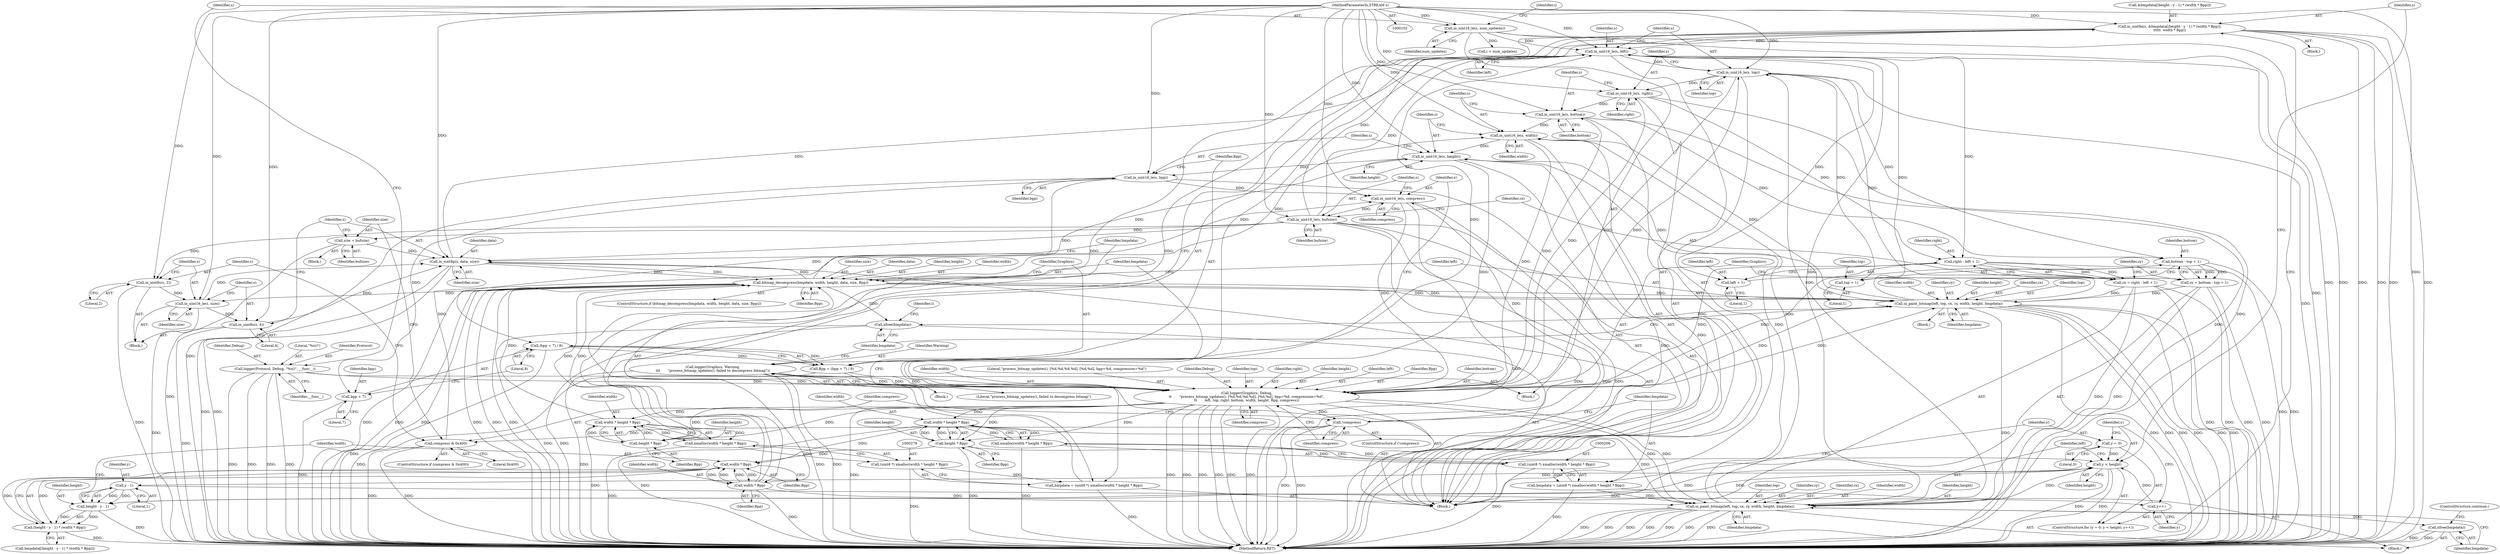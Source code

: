 digraph "1_rdesktop_4dca546d04321a610c1835010b5dad85163b65e1_7@array" {
"1000225" [label="(Call,in_uint8a(s, &bmpdata[(height - y - 1) * (width * Bpp)],\n\t\t\t\t\t  width * Bpp))"];
"1000171" [label="(Call,in_uint16_le(s, bufsize))"];
"1000168" [label="(Call,in_uint16_le(s, compress))"];
"1000158" [label="(Call,in_uint16_le(s, bpp))"];
"1000155" [label="(Call,in_uint16_le(s, height))"];
"1000152" [label="(Call,in_uint16_le(s, width))"];
"1000149" [label="(Call,in_uint16_le(s, bottom))"];
"1000146" [label="(Call,in_uint16_le(s, right))"];
"1000143" [label="(Call,in_uint16_le(s, top))"];
"1000140" [label="(Call,in_uint16_le(s, left))"];
"1000225" [label="(Call,in_uint8a(s, &bmpdata[(height - y - 1) * (width * Bpp)],\n\t\t\t\t\t  width * Bpp))"];
"1000103" [label="(MethodParameterIn,STREAM s)"];
"1000239" [label="(Call,width * Bpp)"];
"1000236" [label="(Call,width * Bpp)"];
"1000210" [label="(Call,width * height * Bpp)"];
"1000188" [label="(Call,logger(Graphics, Debug,\n\t\t       \"process_bitmap_updates(), [%d,%d,%d,%d], [%d,%d], bpp=%d, compression=%d\",\n\t\t       left, top, right, bottom, width, height, Bpp, compress))"];
"1000305" [label="(Call,logger(Graphics, Warning,\n\t\t\t       \"process_bitmap_updates(), failed to decompress bitmap\"))"];
"1000122" [label="(Call,logger(Protocol, Debug, \"%s()\", __func__))"];
"1000176" [label="(Call,right - left + 1)"];
"1000183" [label="(Call,bottom - top + 1)"];
"1000161" [label="(Call,Bpp = (bpp + 7) / 8)"];
"1000163" [label="(Call,(bpp + 7) / 8)"];
"1000212" [label="(Call,height * Bpp)"];
"1000272" [label="(Call,in_uint8p(s, data, size))"];
"1000269" [label="(Call,in_uint8s(s, 4))"];
"1000266" [label="(Call,in_uint16_le(s, size))"];
"1000263" [label="(Call,in_uint8s(s, 2))"];
"1000287" [label="(Call,bitmap_decompress(bmpdata, width, height, data, size, Bpp))"];
"1000276" [label="(Call,bmpdata = (uint8 *) xmalloc(width * height * Bpp))"];
"1000278" [label="(Call,(uint8 *) xmalloc(width * height * Bpp))"];
"1000280" [label="(Call,xmalloc(width * height * Bpp))"];
"1000281" [label="(Call,width * height * Bpp)"];
"1000283" [label="(Call,height * Bpp)"];
"1000258" [label="(Call,size = bufsize)"];
"1000127" [label="(Call,in_uint16_le(s, num_updates))"];
"1000295" [label="(Call,ui_paint_bitmap(left, top, cx, cy, width, height, bmpdata))"];
"1000174" [label="(Call,cx = right - left + 1)"];
"1000181" [label="(Call,cy = bottom - top + 1)"];
"1000242" [label="(Call,ui_paint_bitmap(left, top, cx, cy, width, height, bmpdata))"];
"1000219" [label="(Call,y < height)"];
"1000222" [label="(Call,y++)"];
"1000233" [label="(Call,y - 1)"];
"1000216" [label="(Call,y = 0)"];
"1000231" [label="(Call,height - y - 1)"];
"1000205" [label="(Call,bmpdata = (uint8 *) xmalloc(width * height * Bpp))"];
"1000207" [label="(Call,(uint8 *) xmalloc(width * height * Bpp))"];
"1000209" [label="(Call,xmalloc(width * height * Bpp))"];
"1000254" [label="(Call,compress & 0x400)"];
"1000201" [label="(Call,!compress)"];
"1000309" [label="(Call,xfree(bmpdata))"];
"1000250" [label="(Call,xfree(bmpdata))"];
"1000230" [label="(Call,(height - y - 1) * (width * Bpp))"];
"1000164" [label="(Call,bpp + 7)"];
"1000185" [label="(Call,top + 1)"];
"1000178" [label="(Call,left + 1)"];
"1000205" [label="(Call,bmpdata = (uint8 *) xmalloc(width * height * Bpp))"];
"1000142" [label="(Identifier,left)"];
"1000287" [label="(Call,bitmap_decompress(bmpdata, width, height, data, size, Bpp))"];
"1000148" [label="(Identifier,right)"];
"1000195" [label="(Identifier,bottom)"];
"1000227" [label="(Call,&bmpdata[(height - y - 1) * (width * Bpp)])"];
"1000217" [label="(Identifier,y)"];
"1000185" [label="(Call,top + 1)"];
"1000155" [label="(Call,in_uint16_le(s, height))"];
"1000169" [label="(Identifier,s)"];
"1000294" [label="(Block,)"];
"1000293" [label="(Identifier,Bpp)"];
"1000218" [label="(Literal,0)"];
"1000307" [label="(Identifier,Warning)"];
"1000152" [label="(Call,in_uint16_le(s, width))"];
"1000259" [label="(Identifier,size)"];
"1000284" [label="(Identifier,height)"];
"1000240" [label="(Identifier,width)"];
"1000161" [label="(Call,Bpp = (bpp + 7) / 8)"];
"1000219" [label="(Call,y < height)"];
"1000186" [label="(Identifier,top)"];
"1000177" [label="(Identifier,right)"];
"1000276" [label="(Call,bmpdata = (uint8 *) xmalloc(width * height * Bpp))"];
"1000305" [label="(Call,logger(Graphics, Warning,\n\t\t\t       \"process_bitmap_updates(), failed to decompress bitmap\"))"];
"1000272" [label="(Call,in_uint8p(s, data, size))"];
"1000295" [label="(Call,ui_paint_bitmap(left, top, cx, cy, width, height, bmpdata))"];
"1000281" [label="(Call,width * height * Bpp)"];
"1000290" [label="(Identifier,height)"];
"1000248" [label="(Identifier,height)"];
"1000207" [label="(Call,(uint8 *) xmalloc(width * height * Bpp))"];
"1000291" [label="(Identifier,data)"];
"1000273" [label="(Identifier,s)"];
"1000191" [label="(Literal,\"process_bitmap_updates(), [%d,%d,%d,%d], [%d,%d], bpp=%d, compression=%d\")"];
"1000103" [label="(MethodParameterIn,STREAM s)"];
"1000147" [label="(Identifier,s)"];
"1000124" [label="(Identifier,Debug)"];
"1000167" [label="(Literal,8)"];
"1000157" [label="(Identifier,height)"];
"1000251" [label="(Identifier,bmpdata)"];
"1000172" [label="(Identifier,s)"];
"1000300" [label="(Identifier,width)"];
"1000154" [label="(Identifier,width)"];
"1000254" [label="(Call,compress & 0x400)"];
"1000190" [label="(Identifier,Debug)"];
"1000193" [label="(Identifier,top)"];
"1000176" [label="(Call,right - left + 1)"];
"1000182" [label="(Identifier,cy)"];
"1000203" [label="(Block,)"];
"1000253" [label="(ControlStructure,if (compress & 0x400))"];
"1000236" [label="(Call,width * Bpp)"];
"1000296" [label="(Identifier,left)"];
"1000211" [label="(Identifier,width)"];
"1000139" [label="(Block,)"];
"1000171" [label="(Call,in_uint16_le(s, bufsize))"];
"1000225" [label="(Call,in_uint8a(s, &bmpdata[(height - y - 1) * (width * Bpp)],\n\t\t\t\t\t  width * Bpp))"];
"1000162" [label="(Identifier,Bpp)"];
"1000187" [label="(Literal,1)"];
"1000200" [label="(ControlStructure,if (!compress))"];
"1000299" [label="(Identifier,cy)"];
"1000267" [label="(Identifier,s)"];
"1000285" [label="(Identifier,Bpp)"];
"1000104" [label="(Block,)"];
"1000288" [label="(Identifier,bmpdata)"];
"1000153" [label="(Identifier,s)"];
"1000250" [label="(Call,xfree(bmpdata))"];
"1000150" [label="(Identifier,s)"];
"1000160" [label="(Identifier,bpp)"];
"1000164" [label="(Call,bpp + 7)"];
"1000232" [label="(Identifier,height)"];
"1000238" [label="(Identifier,Bpp)"];
"1000222" [label="(Call,y++)"];
"1000221" [label="(Identifier,height)"];
"1000165" [label="(Identifier,bpp)"];
"1000199" [label="(Identifier,compress)"];
"1000146" [label="(Call,in_uint16_le(s, right))"];
"1000255" [label="(Identifier,compress)"];
"1000194" [label="(Identifier,right)"];
"1000129" [label="(Identifier,num_updates)"];
"1000188" [label="(Call,logger(Graphics, Debug,\n\t\t       \"process_bitmap_updates(), [%d,%d,%d,%d], [%d,%d], bpp=%d, compression=%d\",\n\t\t       left, top, right, bottom, width, height, Bpp, compress))"];
"1000197" [label="(Identifier,height)"];
"1000168" [label="(Call,in_uint16_le(s, compress))"];
"1000128" [label="(Identifier,s)"];
"1000268" [label="(Identifier,size)"];
"1000306" [label="(Identifier,Graphics)"];
"1000274" [label="(Identifier,data)"];
"1000280" [label="(Call,xmalloc(width * height * Bpp))"];
"1000234" [label="(Identifier,y)"];
"1000249" [label="(Identifier,bmpdata)"];
"1000122" [label="(Call,logger(Protocol, Debug, \"%s()\", __func__))"];
"1000301" [label="(Identifier,height)"];
"1000298" [label="(Identifier,cx)"];
"1000226" [label="(Identifier,s)"];
"1000170" [label="(Identifier,compress)"];
"1000233" [label="(Call,y - 1)"];
"1000206" [label="(Identifier,bmpdata)"];
"1000237" [label="(Identifier,width)"];
"1000159" [label="(Identifier,s)"];
"1000277" [label="(Identifier,bmpdata)"];
"1000192" [label="(Identifier,left)"];
"1000140" [label="(Call,in_uint16_le(s, left))"];
"1000241" [label="(Identifier,Bpp)"];
"1000257" [label="(Block,)"];
"1000209" [label="(Call,xmalloc(width * height * Bpp))"];
"1000145" [label="(Identifier,top)"];
"1000265" [label="(Literal,2)"];
"1000235" [label="(Literal,1)"];
"1000252" [label="(ControlStructure,continue;)"];
"1000181" [label="(Call,cy = bottom - top + 1)"];
"1000262" [label="(Block,)"];
"1000180" [label="(Literal,1)"];
"1000244" [label="(Identifier,top)"];
"1000125" [label="(Literal,\"%s()\")"];
"1000243" [label="(Identifier,left)"];
"1000173" [label="(Identifier,bufsize)"];
"1000127" [label="(Call,in_uint16_le(s, num_updates))"];
"1000215" [label="(ControlStructure,for (y = 0; y < height; y++))"];
"1000198" [label="(Identifier,Bpp)"];
"1000231" [label="(Call,height - y - 1)"];
"1000286" [label="(ControlStructure,if (bitmap_decompress(bmpdata, width, height, data, size, Bpp)))"];
"1000230" [label="(Call,(height - y - 1) * (width * Bpp))"];
"1000158" [label="(Call,in_uint16_le(s, bpp))"];
"1000210" [label="(Call,width * height * Bpp)"];
"1000297" [label="(Identifier,top)"];
"1000126" [label="(Identifier,__func__)"];
"1000214" [label="(Identifier,Bpp)"];
"1000282" [label="(Identifier,width)"];
"1000201" [label="(Call,!compress)"];
"1000220" [label="(Identifier,y)"];
"1000189" [label="(Identifier,Graphics)"];
"1000269" [label="(Call,in_uint8s(s, 4))"];
"1000260" [label="(Identifier,bufsize)"];
"1000228" [label="(Call,bmpdata[(height - y - 1) * (width * Bpp)])"];
"1000246" [label="(Identifier,cy)"];
"1000138" [label="(Identifier,i)"];
"1000309" [label="(Call,xfree(bmpdata))"];
"1000245" [label="(Identifier,cx)"];
"1000175" [label="(Identifier,cx)"];
"1000275" [label="(Identifier,size)"];
"1000163" [label="(Call,(bpp + 7) / 8)"];
"1000149" [label="(Call,in_uint16_le(s, bottom))"];
"1000278" [label="(Call,(uint8 *) xmalloc(width * height * Bpp))"];
"1000196" [label="(Identifier,width)"];
"1000256" [label="(Literal,0x400)"];
"1000302" [label="(Identifier,bmpdata)"];
"1000216" [label="(Call,y = 0)"];
"1000179" [label="(Identifier,left)"];
"1000224" [label="(Block,)"];
"1000271" [label="(Literal,4)"];
"1000174" [label="(Call,cx = right - left + 1)"];
"1000311" [label="(MethodReturn,RET)"];
"1000166" [label="(Literal,7)"];
"1000270" [label="(Identifier,s)"];
"1000202" [label="(Identifier,compress)"];
"1000239" [label="(Call,width * Bpp)"];
"1000178" [label="(Call,left + 1)"];
"1000213" [label="(Identifier,height)"];
"1000308" [label="(Literal,\"process_bitmap_updates(), failed to decompress bitmap\")"];
"1000151" [label="(Identifier,bottom)"];
"1000242" [label="(Call,ui_paint_bitmap(left, top, cx, cy, width, height, bmpdata))"];
"1000144" [label="(Identifier,s)"];
"1000143" [label="(Call,in_uint16_le(s, top))"];
"1000289" [label="(Identifier,width)"];
"1000264" [label="(Identifier,s)"];
"1000258" [label="(Call,size = bufsize)"];
"1000132" [label="(Identifier,i)"];
"1000212" [label="(Call,height * Bpp)"];
"1000292" [label="(Identifier,size)"];
"1000141" [label="(Identifier,s)"];
"1000310" [label="(Identifier,bmpdata)"];
"1000156" [label="(Identifier,s)"];
"1000304" [label="(Block,)"];
"1000247" [label="(Identifier,width)"];
"1000266" [label="(Call,in_uint16_le(s, size))"];
"1000283" [label="(Call,height * Bpp)"];
"1000263" [label="(Call,in_uint8s(s, 2))"];
"1000123" [label="(Identifier,Protocol)"];
"1000184" [label="(Identifier,bottom)"];
"1000223" [label="(Identifier,y)"];
"1000183" [label="(Call,bottom - top + 1)"];
"1000134" [label="(Call,i < num_updates)"];
"1000225" -> "1000224"  [label="AST: "];
"1000225" -> "1000239"  [label="CFG: "];
"1000226" -> "1000225"  [label="AST: "];
"1000227" -> "1000225"  [label="AST: "];
"1000239" -> "1000225"  [label="AST: "];
"1000223" -> "1000225"  [label="CFG: "];
"1000225" -> "1000311"  [label="DDG: "];
"1000225" -> "1000311"  [label="DDG: "];
"1000225" -> "1000311"  [label="DDG: "];
"1000225" -> "1000311"  [label="DDG: "];
"1000225" -> "1000140"  [label="DDG: "];
"1000171" -> "1000225"  [label="DDG: "];
"1000103" -> "1000225"  [label="DDG: "];
"1000239" -> "1000225"  [label="DDG: "];
"1000239" -> "1000225"  [label="DDG: "];
"1000171" -> "1000139"  [label="AST: "];
"1000171" -> "1000173"  [label="CFG: "];
"1000172" -> "1000171"  [label="AST: "];
"1000173" -> "1000171"  [label="AST: "];
"1000175" -> "1000171"  [label="CFG: "];
"1000171" -> "1000311"  [label="DDG: "];
"1000171" -> "1000311"  [label="DDG: "];
"1000171" -> "1000311"  [label="DDG: "];
"1000171" -> "1000140"  [label="DDG: "];
"1000168" -> "1000171"  [label="DDG: "];
"1000103" -> "1000171"  [label="DDG: "];
"1000171" -> "1000258"  [label="DDG: "];
"1000171" -> "1000263"  [label="DDG: "];
"1000171" -> "1000272"  [label="DDG: "];
"1000168" -> "1000139"  [label="AST: "];
"1000168" -> "1000170"  [label="CFG: "];
"1000169" -> "1000168"  [label="AST: "];
"1000170" -> "1000168"  [label="AST: "];
"1000172" -> "1000168"  [label="CFG: "];
"1000168" -> "1000311"  [label="DDG: "];
"1000158" -> "1000168"  [label="DDG: "];
"1000103" -> "1000168"  [label="DDG: "];
"1000254" -> "1000168"  [label="DDG: "];
"1000201" -> "1000168"  [label="DDG: "];
"1000168" -> "1000188"  [label="DDG: "];
"1000158" -> "1000139"  [label="AST: "];
"1000158" -> "1000160"  [label="CFG: "];
"1000159" -> "1000158"  [label="AST: "];
"1000160" -> "1000158"  [label="AST: "];
"1000162" -> "1000158"  [label="CFG: "];
"1000158" -> "1000311"  [label="DDG: "];
"1000155" -> "1000158"  [label="DDG: "];
"1000103" -> "1000158"  [label="DDG: "];
"1000158" -> "1000163"  [label="DDG: "];
"1000158" -> "1000164"  [label="DDG: "];
"1000155" -> "1000139"  [label="AST: "];
"1000155" -> "1000157"  [label="CFG: "];
"1000156" -> "1000155"  [label="AST: "];
"1000157" -> "1000155"  [label="AST: "];
"1000159" -> "1000155"  [label="CFG: "];
"1000155" -> "1000311"  [label="DDG: "];
"1000152" -> "1000155"  [label="DDG: "];
"1000103" -> "1000155"  [label="DDG: "];
"1000242" -> "1000155"  [label="DDG: "];
"1000287" -> "1000155"  [label="DDG: "];
"1000295" -> "1000155"  [label="DDG: "];
"1000155" -> "1000188"  [label="DDG: "];
"1000152" -> "1000139"  [label="AST: "];
"1000152" -> "1000154"  [label="CFG: "];
"1000153" -> "1000152"  [label="AST: "];
"1000154" -> "1000152"  [label="AST: "];
"1000156" -> "1000152"  [label="CFG: "];
"1000152" -> "1000311"  [label="DDG: "];
"1000149" -> "1000152"  [label="DDG: "];
"1000103" -> "1000152"  [label="DDG: "];
"1000287" -> "1000152"  [label="DDG: "];
"1000295" -> "1000152"  [label="DDG: "];
"1000242" -> "1000152"  [label="DDG: "];
"1000152" -> "1000188"  [label="DDG: "];
"1000149" -> "1000139"  [label="AST: "];
"1000149" -> "1000151"  [label="CFG: "];
"1000150" -> "1000149"  [label="AST: "];
"1000151" -> "1000149"  [label="AST: "];
"1000153" -> "1000149"  [label="CFG: "];
"1000149" -> "1000311"  [label="DDG: "];
"1000146" -> "1000149"  [label="DDG: "];
"1000103" -> "1000149"  [label="DDG: "];
"1000188" -> "1000149"  [label="DDG: "];
"1000149" -> "1000183"  [label="DDG: "];
"1000146" -> "1000139"  [label="AST: "];
"1000146" -> "1000148"  [label="CFG: "];
"1000147" -> "1000146"  [label="AST: "];
"1000148" -> "1000146"  [label="AST: "];
"1000150" -> "1000146"  [label="CFG: "];
"1000146" -> "1000311"  [label="DDG: "];
"1000143" -> "1000146"  [label="DDG: "];
"1000103" -> "1000146"  [label="DDG: "];
"1000188" -> "1000146"  [label="DDG: "];
"1000146" -> "1000176"  [label="DDG: "];
"1000143" -> "1000139"  [label="AST: "];
"1000143" -> "1000145"  [label="CFG: "];
"1000144" -> "1000143"  [label="AST: "];
"1000145" -> "1000143"  [label="AST: "];
"1000147" -> "1000143"  [label="CFG: "];
"1000143" -> "1000311"  [label="DDG: "];
"1000140" -> "1000143"  [label="DDG: "];
"1000103" -> "1000143"  [label="DDG: "];
"1000295" -> "1000143"  [label="DDG: "];
"1000188" -> "1000143"  [label="DDG: "];
"1000242" -> "1000143"  [label="DDG: "];
"1000143" -> "1000183"  [label="DDG: "];
"1000143" -> "1000185"  [label="DDG: "];
"1000143" -> "1000188"  [label="DDG: "];
"1000140" -> "1000139"  [label="AST: "];
"1000140" -> "1000142"  [label="CFG: "];
"1000141" -> "1000140"  [label="AST: "];
"1000142" -> "1000140"  [label="AST: "];
"1000144" -> "1000140"  [label="CFG: "];
"1000140" -> "1000311"  [label="DDG: "];
"1000272" -> "1000140"  [label="DDG: "];
"1000127" -> "1000140"  [label="DDG: "];
"1000103" -> "1000140"  [label="DDG: "];
"1000295" -> "1000140"  [label="DDG: "];
"1000188" -> "1000140"  [label="DDG: "];
"1000242" -> "1000140"  [label="DDG: "];
"1000140" -> "1000176"  [label="DDG: "];
"1000140" -> "1000178"  [label="DDG: "];
"1000140" -> "1000188"  [label="DDG: "];
"1000103" -> "1000102"  [label="AST: "];
"1000103" -> "1000311"  [label="DDG: "];
"1000103" -> "1000127"  [label="DDG: "];
"1000103" -> "1000263"  [label="DDG: "];
"1000103" -> "1000266"  [label="DDG: "];
"1000103" -> "1000269"  [label="DDG: "];
"1000103" -> "1000272"  [label="DDG: "];
"1000239" -> "1000241"  [label="CFG: "];
"1000240" -> "1000239"  [label="AST: "];
"1000241" -> "1000239"  [label="AST: "];
"1000239" -> "1000311"  [label="DDG: "];
"1000239" -> "1000236"  [label="DDG: "];
"1000239" -> "1000236"  [label="DDG: "];
"1000236" -> "1000239"  [label="DDG: "];
"1000236" -> "1000239"  [label="DDG: "];
"1000239" -> "1000242"  [label="DDG: "];
"1000236" -> "1000230"  [label="AST: "];
"1000236" -> "1000238"  [label="CFG: "];
"1000237" -> "1000236"  [label="AST: "];
"1000238" -> "1000236"  [label="AST: "];
"1000230" -> "1000236"  [label="CFG: "];
"1000236" -> "1000230"  [label="DDG: "];
"1000236" -> "1000230"  [label="DDG: "];
"1000210" -> "1000236"  [label="DDG: "];
"1000212" -> "1000236"  [label="DDG: "];
"1000210" -> "1000209"  [label="AST: "];
"1000210" -> "1000212"  [label="CFG: "];
"1000211" -> "1000210"  [label="AST: "];
"1000212" -> "1000210"  [label="AST: "];
"1000209" -> "1000210"  [label="CFG: "];
"1000210" -> "1000311"  [label="DDG: "];
"1000210" -> "1000209"  [label="DDG: "];
"1000210" -> "1000209"  [label="DDG: "];
"1000188" -> "1000210"  [label="DDG: "];
"1000212" -> "1000210"  [label="DDG: "];
"1000212" -> "1000210"  [label="DDG: "];
"1000210" -> "1000242"  [label="DDG: "];
"1000188" -> "1000139"  [label="AST: "];
"1000188" -> "1000199"  [label="CFG: "];
"1000189" -> "1000188"  [label="AST: "];
"1000190" -> "1000188"  [label="AST: "];
"1000191" -> "1000188"  [label="AST: "];
"1000192" -> "1000188"  [label="AST: "];
"1000193" -> "1000188"  [label="AST: "];
"1000194" -> "1000188"  [label="AST: "];
"1000195" -> "1000188"  [label="AST: "];
"1000196" -> "1000188"  [label="AST: "];
"1000197" -> "1000188"  [label="AST: "];
"1000198" -> "1000188"  [label="AST: "];
"1000199" -> "1000188"  [label="AST: "];
"1000202" -> "1000188"  [label="CFG: "];
"1000188" -> "1000311"  [label="DDG: "];
"1000188" -> "1000311"  [label="DDG: "];
"1000188" -> "1000311"  [label="DDG: "];
"1000188" -> "1000311"  [label="DDG: "];
"1000188" -> "1000311"  [label="DDG: "];
"1000188" -> "1000311"  [label="DDG: "];
"1000188" -> "1000311"  [label="DDG: "];
"1000305" -> "1000188"  [label="DDG: "];
"1000122" -> "1000188"  [label="DDG: "];
"1000176" -> "1000188"  [label="DDG: "];
"1000183" -> "1000188"  [label="DDG: "];
"1000161" -> "1000188"  [label="DDG: "];
"1000188" -> "1000201"  [label="DDG: "];
"1000188" -> "1000212"  [label="DDG: "];
"1000188" -> "1000212"  [label="DDG: "];
"1000188" -> "1000242"  [label="DDG: "];
"1000188" -> "1000242"  [label="DDG: "];
"1000188" -> "1000281"  [label="DDG: "];
"1000188" -> "1000283"  [label="DDG: "];
"1000188" -> "1000283"  [label="DDG: "];
"1000188" -> "1000295"  [label="DDG: "];
"1000188" -> "1000295"  [label="DDG: "];
"1000188" -> "1000305"  [label="DDG: "];
"1000305" -> "1000304"  [label="AST: "];
"1000305" -> "1000308"  [label="CFG: "];
"1000306" -> "1000305"  [label="AST: "];
"1000307" -> "1000305"  [label="AST: "];
"1000308" -> "1000305"  [label="AST: "];
"1000310" -> "1000305"  [label="CFG: "];
"1000305" -> "1000311"  [label="DDG: "];
"1000305" -> "1000311"  [label="DDG: "];
"1000305" -> "1000311"  [label="DDG: "];
"1000122" -> "1000104"  [label="AST: "];
"1000122" -> "1000126"  [label="CFG: "];
"1000123" -> "1000122"  [label="AST: "];
"1000124" -> "1000122"  [label="AST: "];
"1000125" -> "1000122"  [label="AST: "];
"1000126" -> "1000122"  [label="AST: "];
"1000128" -> "1000122"  [label="CFG: "];
"1000122" -> "1000311"  [label="DDG: "];
"1000122" -> "1000311"  [label="DDG: "];
"1000122" -> "1000311"  [label="DDG: "];
"1000122" -> "1000311"  [label="DDG: "];
"1000176" -> "1000174"  [label="AST: "];
"1000176" -> "1000178"  [label="CFG: "];
"1000177" -> "1000176"  [label="AST: "];
"1000178" -> "1000176"  [label="AST: "];
"1000174" -> "1000176"  [label="CFG: "];
"1000176" -> "1000311"  [label="DDG: "];
"1000176" -> "1000174"  [label="DDG: "];
"1000176" -> "1000174"  [label="DDG: "];
"1000183" -> "1000181"  [label="AST: "];
"1000183" -> "1000185"  [label="CFG: "];
"1000184" -> "1000183"  [label="AST: "];
"1000185" -> "1000183"  [label="AST: "];
"1000181" -> "1000183"  [label="CFG: "];
"1000183" -> "1000311"  [label="DDG: "];
"1000183" -> "1000181"  [label="DDG: "];
"1000183" -> "1000181"  [label="DDG: "];
"1000161" -> "1000139"  [label="AST: "];
"1000161" -> "1000163"  [label="CFG: "];
"1000162" -> "1000161"  [label="AST: "];
"1000163" -> "1000161"  [label="AST: "];
"1000169" -> "1000161"  [label="CFG: "];
"1000161" -> "1000311"  [label="DDG: "];
"1000163" -> "1000161"  [label="DDG: "];
"1000163" -> "1000161"  [label="DDG: "];
"1000163" -> "1000167"  [label="CFG: "];
"1000164" -> "1000163"  [label="AST: "];
"1000167" -> "1000163"  [label="AST: "];
"1000163" -> "1000311"  [label="DDG: "];
"1000212" -> "1000214"  [label="CFG: "];
"1000213" -> "1000212"  [label="AST: "];
"1000214" -> "1000212"  [label="AST: "];
"1000212" -> "1000311"  [label="DDG: "];
"1000212" -> "1000219"  [label="DDG: "];
"1000272" -> "1000139"  [label="AST: "];
"1000272" -> "1000275"  [label="CFG: "];
"1000273" -> "1000272"  [label="AST: "];
"1000274" -> "1000272"  [label="AST: "];
"1000275" -> "1000272"  [label="AST: "];
"1000277" -> "1000272"  [label="CFG: "];
"1000272" -> "1000311"  [label="DDG: "];
"1000272" -> "1000311"  [label="DDG: "];
"1000269" -> "1000272"  [label="DDG: "];
"1000287" -> "1000272"  [label="DDG: "];
"1000258" -> "1000272"  [label="DDG: "];
"1000266" -> "1000272"  [label="DDG: "];
"1000272" -> "1000287"  [label="DDG: "];
"1000272" -> "1000287"  [label="DDG: "];
"1000269" -> "1000262"  [label="AST: "];
"1000269" -> "1000271"  [label="CFG: "];
"1000270" -> "1000269"  [label="AST: "];
"1000271" -> "1000269"  [label="AST: "];
"1000273" -> "1000269"  [label="CFG: "];
"1000269" -> "1000311"  [label="DDG: "];
"1000266" -> "1000269"  [label="DDG: "];
"1000266" -> "1000262"  [label="AST: "];
"1000266" -> "1000268"  [label="CFG: "];
"1000267" -> "1000266"  [label="AST: "];
"1000268" -> "1000266"  [label="AST: "];
"1000270" -> "1000266"  [label="CFG: "];
"1000266" -> "1000311"  [label="DDG: "];
"1000263" -> "1000266"  [label="DDG: "];
"1000287" -> "1000266"  [label="DDG: "];
"1000263" -> "1000262"  [label="AST: "];
"1000263" -> "1000265"  [label="CFG: "];
"1000264" -> "1000263"  [label="AST: "];
"1000265" -> "1000263"  [label="AST: "];
"1000267" -> "1000263"  [label="CFG: "];
"1000263" -> "1000311"  [label="DDG: "];
"1000287" -> "1000286"  [label="AST: "];
"1000287" -> "1000293"  [label="CFG: "];
"1000288" -> "1000287"  [label="AST: "];
"1000289" -> "1000287"  [label="AST: "];
"1000290" -> "1000287"  [label="AST: "];
"1000291" -> "1000287"  [label="AST: "];
"1000292" -> "1000287"  [label="AST: "];
"1000293" -> "1000287"  [label="AST: "];
"1000296" -> "1000287"  [label="CFG: "];
"1000306" -> "1000287"  [label="CFG: "];
"1000287" -> "1000311"  [label="DDG: "];
"1000287" -> "1000311"  [label="DDG: "];
"1000287" -> "1000311"  [label="DDG: "];
"1000287" -> "1000311"  [label="DDG: "];
"1000287" -> "1000311"  [label="DDG: "];
"1000287" -> "1000311"  [label="DDG: "];
"1000276" -> "1000287"  [label="DDG: "];
"1000281" -> "1000287"  [label="DDG: "];
"1000283" -> "1000287"  [label="DDG: "];
"1000283" -> "1000287"  [label="DDG: "];
"1000287" -> "1000295"  [label="DDG: "];
"1000287" -> "1000295"  [label="DDG: "];
"1000287" -> "1000295"  [label="DDG: "];
"1000287" -> "1000309"  [label="DDG: "];
"1000276" -> "1000139"  [label="AST: "];
"1000276" -> "1000278"  [label="CFG: "];
"1000277" -> "1000276"  [label="AST: "];
"1000278" -> "1000276"  [label="AST: "];
"1000288" -> "1000276"  [label="CFG: "];
"1000276" -> "1000311"  [label="DDG: "];
"1000278" -> "1000276"  [label="DDG: "];
"1000278" -> "1000280"  [label="CFG: "];
"1000279" -> "1000278"  [label="AST: "];
"1000280" -> "1000278"  [label="AST: "];
"1000278" -> "1000311"  [label="DDG: "];
"1000280" -> "1000278"  [label="DDG: "];
"1000280" -> "1000281"  [label="CFG: "];
"1000281" -> "1000280"  [label="AST: "];
"1000280" -> "1000311"  [label="DDG: "];
"1000281" -> "1000280"  [label="DDG: "];
"1000281" -> "1000280"  [label="DDG: "];
"1000281" -> "1000283"  [label="CFG: "];
"1000282" -> "1000281"  [label="AST: "];
"1000283" -> "1000281"  [label="AST: "];
"1000281" -> "1000311"  [label="DDG: "];
"1000283" -> "1000281"  [label="DDG: "];
"1000283" -> "1000281"  [label="DDG: "];
"1000283" -> "1000285"  [label="CFG: "];
"1000284" -> "1000283"  [label="AST: "];
"1000285" -> "1000283"  [label="AST: "];
"1000258" -> "1000257"  [label="AST: "];
"1000258" -> "1000260"  [label="CFG: "];
"1000259" -> "1000258"  [label="AST: "];
"1000260" -> "1000258"  [label="AST: "];
"1000273" -> "1000258"  [label="CFG: "];
"1000258" -> "1000311"  [label="DDG: "];
"1000127" -> "1000104"  [label="AST: "];
"1000127" -> "1000129"  [label="CFG: "];
"1000128" -> "1000127"  [label="AST: "];
"1000129" -> "1000127"  [label="AST: "];
"1000132" -> "1000127"  [label="CFG: "];
"1000127" -> "1000311"  [label="DDG: "];
"1000127" -> "1000311"  [label="DDG: "];
"1000127" -> "1000134"  [label="DDG: "];
"1000295" -> "1000294"  [label="AST: "];
"1000295" -> "1000302"  [label="CFG: "];
"1000296" -> "1000295"  [label="AST: "];
"1000297" -> "1000295"  [label="AST: "];
"1000298" -> "1000295"  [label="AST: "];
"1000299" -> "1000295"  [label="AST: "];
"1000300" -> "1000295"  [label="AST: "];
"1000301" -> "1000295"  [label="AST: "];
"1000302" -> "1000295"  [label="AST: "];
"1000310" -> "1000295"  [label="CFG: "];
"1000295" -> "1000311"  [label="DDG: "];
"1000295" -> "1000311"  [label="DDG: "];
"1000295" -> "1000311"  [label="DDG: "];
"1000295" -> "1000311"  [label="DDG: "];
"1000295" -> "1000311"  [label="DDG: "];
"1000295" -> "1000311"  [label="DDG: "];
"1000295" -> "1000311"  [label="DDG: "];
"1000174" -> "1000295"  [label="DDG: "];
"1000181" -> "1000295"  [label="DDG: "];
"1000295" -> "1000309"  [label="DDG: "];
"1000174" -> "1000139"  [label="AST: "];
"1000175" -> "1000174"  [label="AST: "];
"1000182" -> "1000174"  [label="CFG: "];
"1000174" -> "1000311"  [label="DDG: "];
"1000174" -> "1000311"  [label="DDG: "];
"1000174" -> "1000242"  [label="DDG: "];
"1000181" -> "1000139"  [label="AST: "];
"1000182" -> "1000181"  [label="AST: "];
"1000189" -> "1000181"  [label="CFG: "];
"1000181" -> "1000311"  [label="DDG: "];
"1000181" -> "1000311"  [label="DDG: "];
"1000181" -> "1000242"  [label="DDG: "];
"1000242" -> "1000203"  [label="AST: "];
"1000242" -> "1000249"  [label="CFG: "];
"1000243" -> "1000242"  [label="AST: "];
"1000244" -> "1000242"  [label="AST: "];
"1000245" -> "1000242"  [label="AST: "];
"1000246" -> "1000242"  [label="AST: "];
"1000247" -> "1000242"  [label="AST: "];
"1000248" -> "1000242"  [label="AST: "];
"1000249" -> "1000242"  [label="AST: "];
"1000251" -> "1000242"  [label="CFG: "];
"1000242" -> "1000311"  [label="DDG: "];
"1000242" -> "1000311"  [label="DDG: "];
"1000242" -> "1000311"  [label="DDG: "];
"1000242" -> "1000311"  [label="DDG: "];
"1000242" -> "1000311"  [label="DDG: "];
"1000242" -> "1000311"  [label="DDG: "];
"1000242" -> "1000311"  [label="DDG: "];
"1000219" -> "1000242"  [label="DDG: "];
"1000205" -> "1000242"  [label="DDG: "];
"1000242" -> "1000250"  [label="DDG: "];
"1000219" -> "1000215"  [label="AST: "];
"1000219" -> "1000221"  [label="CFG: "];
"1000220" -> "1000219"  [label="AST: "];
"1000221" -> "1000219"  [label="AST: "];
"1000226" -> "1000219"  [label="CFG: "];
"1000243" -> "1000219"  [label="CFG: "];
"1000219" -> "1000311"  [label="DDG: "];
"1000219" -> "1000311"  [label="DDG: "];
"1000222" -> "1000219"  [label="DDG: "];
"1000216" -> "1000219"  [label="DDG: "];
"1000231" -> "1000219"  [label="DDG: "];
"1000219" -> "1000231"  [label="DDG: "];
"1000219" -> "1000233"  [label="DDG: "];
"1000222" -> "1000215"  [label="AST: "];
"1000222" -> "1000223"  [label="CFG: "];
"1000223" -> "1000222"  [label="AST: "];
"1000220" -> "1000222"  [label="CFG: "];
"1000233" -> "1000222"  [label="DDG: "];
"1000233" -> "1000231"  [label="AST: "];
"1000233" -> "1000235"  [label="CFG: "];
"1000234" -> "1000233"  [label="AST: "];
"1000235" -> "1000233"  [label="AST: "];
"1000231" -> "1000233"  [label="CFG: "];
"1000233" -> "1000231"  [label="DDG: "];
"1000233" -> "1000231"  [label="DDG: "];
"1000216" -> "1000215"  [label="AST: "];
"1000216" -> "1000218"  [label="CFG: "];
"1000217" -> "1000216"  [label="AST: "];
"1000218" -> "1000216"  [label="AST: "];
"1000220" -> "1000216"  [label="CFG: "];
"1000231" -> "1000230"  [label="AST: "];
"1000232" -> "1000231"  [label="AST: "];
"1000237" -> "1000231"  [label="CFG: "];
"1000231" -> "1000311"  [label="DDG: "];
"1000231" -> "1000230"  [label="DDG: "];
"1000231" -> "1000230"  [label="DDG: "];
"1000205" -> "1000203"  [label="AST: "];
"1000205" -> "1000207"  [label="CFG: "];
"1000206" -> "1000205"  [label="AST: "];
"1000207" -> "1000205"  [label="AST: "];
"1000217" -> "1000205"  [label="CFG: "];
"1000205" -> "1000311"  [label="DDG: "];
"1000207" -> "1000205"  [label="DDG: "];
"1000207" -> "1000209"  [label="CFG: "];
"1000208" -> "1000207"  [label="AST: "];
"1000209" -> "1000207"  [label="AST: "];
"1000207" -> "1000311"  [label="DDG: "];
"1000209" -> "1000207"  [label="DDG: "];
"1000209" -> "1000311"  [label="DDG: "];
"1000254" -> "1000253"  [label="AST: "];
"1000254" -> "1000256"  [label="CFG: "];
"1000255" -> "1000254"  [label="AST: "];
"1000256" -> "1000254"  [label="AST: "];
"1000259" -> "1000254"  [label="CFG: "];
"1000264" -> "1000254"  [label="CFG: "];
"1000254" -> "1000311"  [label="DDG: "];
"1000254" -> "1000311"  [label="DDG: "];
"1000201" -> "1000254"  [label="DDG: "];
"1000201" -> "1000200"  [label="AST: "];
"1000201" -> "1000202"  [label="CFG: "];
"1000202" -> "1000201"  [label="AST: "];
"1000206" -> "1000201"  [label="CFG: "];
"1000255" -> "1000201"  [label="CFG: "];
"1000201" -> "1000311"  [label="DDG: "];
"1000201" -> "1000311"  [label="DDG: "];
"1000309" -> "1000139"  [label="AST: "];
"1000309" -> "1000310"  [label="CFG: "];
"1000310" -> "1000309"  [label="AST: "];
"1000138" -> "1000309"  [label="CFG: "];
"1000309" -> "1000311"  [label="DDG: "];
"1000309" -> "1000311"  [label="DDG: "];
"1000250" -> "1000203"  [label="AST: "];
"1000250" -> "1000251"  [label="CFG: "];
"1000251" -> "1000250"  [label="AST: "];
"1000252" -> "1000250"  [label="CFG: "];
"1000250" -> "1000311"  [label="DDG: "];
"1000250" -> "1000311"  [label="DDG: "];
"1000230" -> "1000228"  [label="AST: "];
"1000228" -> "1000230"  [label="CFG: "];
"1000230" -> "1000311"  [label="DDG: "];
"1000164" -> "1000166"  [label="CFG: "];
"1000165" -> "1000164"  [label="AST: "];
"1000166" -> "1000164"  [label="AST: "];
"1000167" -> "1000164"  [label="CFG: "];
"1000164" -> "1000311"  [label="DDG: "];
"1000185" -> "1000187"  [label="CFG: "];
"1000186" -> "1000185"  [label="AST: "];
"1000187" -> "1000185"  [label="AST: "];
"1000178" -> "1000180"  [label="CFG: "];
"1000179" -> "1000178"  [label="AST: "];
"1000180" -> "1000178"  [label="AST: "];
}
